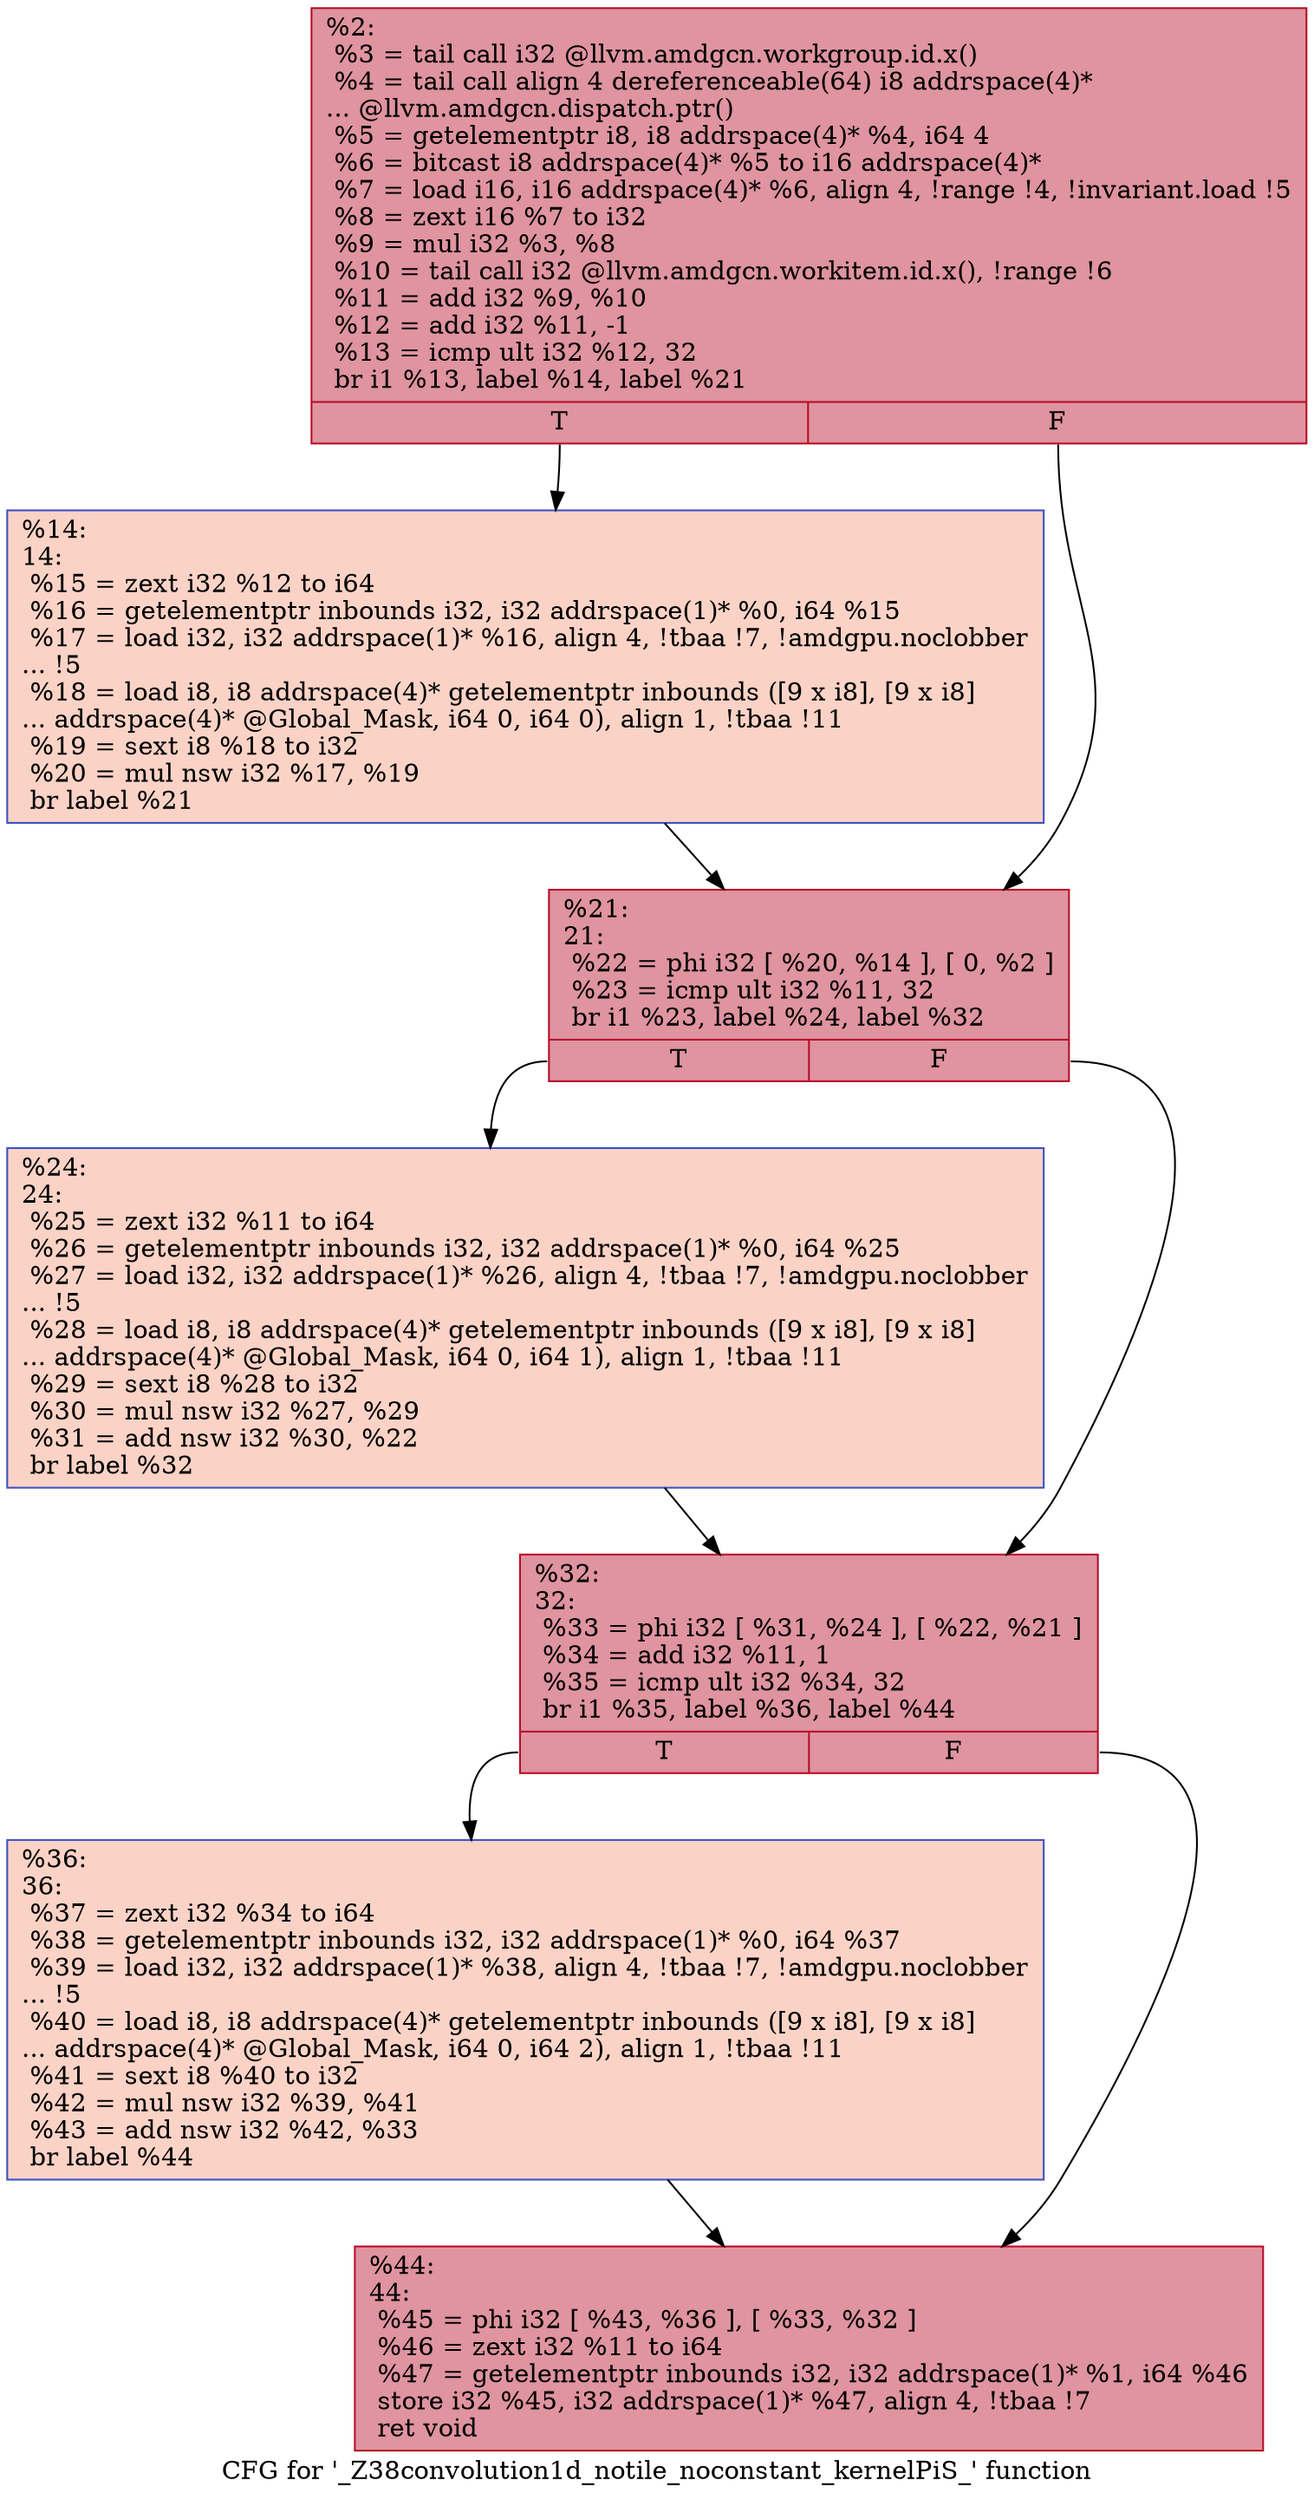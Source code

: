 digraph "CFG for '_Z38convolution1d_notile_noconstant_kernelPiS_' function" {
	label="CFG for '_Z38convolution1d_notile_noconstant_kernelPiS_' function";

	Node0x47be860 [shape=record,color="#b70d28ff", style=filled, fillcolor="#b70d2870",label="{%2:\l  %3 = tail call i32 @llvm.amdgcn.workgroup.id.x()\l  %4 = tail call align 4 dereferenceable(64) i8 addrspace(4)*\l... @llvm.amdgcn.dispatch.ptr()\l  %5 = getelementptr i8, i8 addrspace(4)* %4, i64 4\l  %6 = bitcast i8 addrspace(4)* %5 to i16 addrspace(4)*\l  %7 = load i16, i16 addrspace(4)* %6, align 4, !range !4, !invariant.load !5\l  %8 = zext i16 %7 to i32\l  %9 = mul i32 %3, %8\l  %10 = tail call i32 @llvm.amdgcn.workitem.id.x(), !range !6\l  %11 = add i32 %9, %10\l  %12 = add i32 %11, -1\l  %13 = icmp ult i32 %12, 32\l  br i1 %13, label %14, label %21\l|{<s0>T|<s1>F}}"];
	Node0x47be860:s0 -> Node0x47c0200;
	Node0x47be860:s1 -> Node0x47c0290;
	Node0x47c0200 [shape=record,color="#3d50c3ff", style=filled, fillcolor="#f59c7d70",label="{%14:\l14:                                               \l  %15 = zext i32 %12 to i64\l  %16 = getelementptr inbounds i32, i32 addrspace(1)* %0, i64 %15\l  %17 = load i32, i32 addrspace(1)* %16, align 4, !tbaa !7, !amdgpu.noclobber\l... !5\l  %18 = load i8, i8 addrspace(4)* getelementptr inbounds ([9 x i8], [9 x i8]\l... addrspace(4)* @Global_Mask, i64 0, i64 0), align 1, !tbaa !11\l  %19 = sext i8 %18 to i32\l  %20 = mul nsw i32 %17, %19\l  br label %21\l}"];
	Node0x47c0200 -> Node0x47c0290;
	Node0x47c0290 [shape=record,color="#b70d28ff", style=filled, fillcolor="#b70d2870",label="{%21:\l21:                                               \l  %22 = phi i32 [ %20, %14 ], [ 0, %2 ]\l  %23 = icmp ult i32 %11, 32\l  br i1 %23, label %24, label %32\l|{<s0>T|<s1>F}}"];
	Node0x47c0290:s0 -> Node0x47c12d0;
	Node0x47c0290:s1 -> Node0x47c1320;
	Node0x47c12d0 [shape=record,color="#3d50c3ff", style=filled, fillcolor="#f59c7d70",label="{%24:\l24:                                               \l  %25 = zext i32 %11 to i64\l  %26 = getelementptr inbounds i32, i32 addrspace(1)* %0, i64 %25\l  %27 = load i32, i32 addrspace(1)* %26, align 4, !tbaa !7, !amdgpu.noclobber\l... !5\l  %28 = load i8, i8 addrspace(4)* getelementptr inbounds ([9 x i8], [9 x i8]\l... addrspace(4)* @Global_Mask, i64 0, i64 1), align 1, !tbaa !11\l  %29 = sext i8 %28 to i32\l  %30 = mul nsw i32 %27, %29\l  %31 = add nsw i32 %30, %22\l  br label %32\l}"];
	Node0x47c12d0 -> Node0x47c1320;
	Node0x47c1320 [shape=record,color="#b70d28ff", style=filled, fillcolor="#b70d2870",label="{%32:\l32:                                               \l  %33 = phi i32 [ %31, %24 ], [ %22, %21 ]\l  %34 = add i32 %11, 1\l  %35 = icmp ult i32 %34, 32\l  br i1 %35, label %36, label %44\l|{<s0>T|<s1>F}}"];
	Node0x47c1320:s0 -> Node0x47c2830;
	Node0x47c1320:s1 -> Node0x47c2880;
	Node0x47c2830 [shape=record,color="#3d50c3ff", style=filled, fillcolor="#f59c7d70",label="{%36:\l36:                                               \l  %37 = zext i32 %34 to i64\l  %38 = getelementptr inbounds i32, i32 addrspace(1)* %0, i64 %37\l  %39 = load i32, i32 addrspace(1)* %38, align 4, !tbaa !7, !amdgpu.noclobber\l... !5\l  %40 = load i8, i8 addrspace(4)* getelementptr inbounds ([9 x i8], [9 x i8]\l... addrspace(4)* @Global_Mask, i64 0, i64 2), align 1, !tbaa !11\l  %41 = sext i8 %40 to i32\l  %42 = mul nsw i32 %39, %41\l  %43 = add nsw i32 %42, %33\l  br label %44\l}"];
	Node0x47c2830 -> Node0x47c2880;
	Node0x47c2880 [shape=record,color="#b70d28ff", style=filled, fillcolor="#b70d2870",label="{%44:\l44:                                               \l  %45 = phi i32 [ %43, %36 ], [ %33, %32 ]\l  %46 = zext i32 %11 to i64\l  %47 = getelementptr inbounds i32, i32 addrspace(1)* %1, i64 %46\l  store i32 %45, i32 addrspace(1)* %47, align 4, !tbaa !7\l  ret void\l}"];
}

